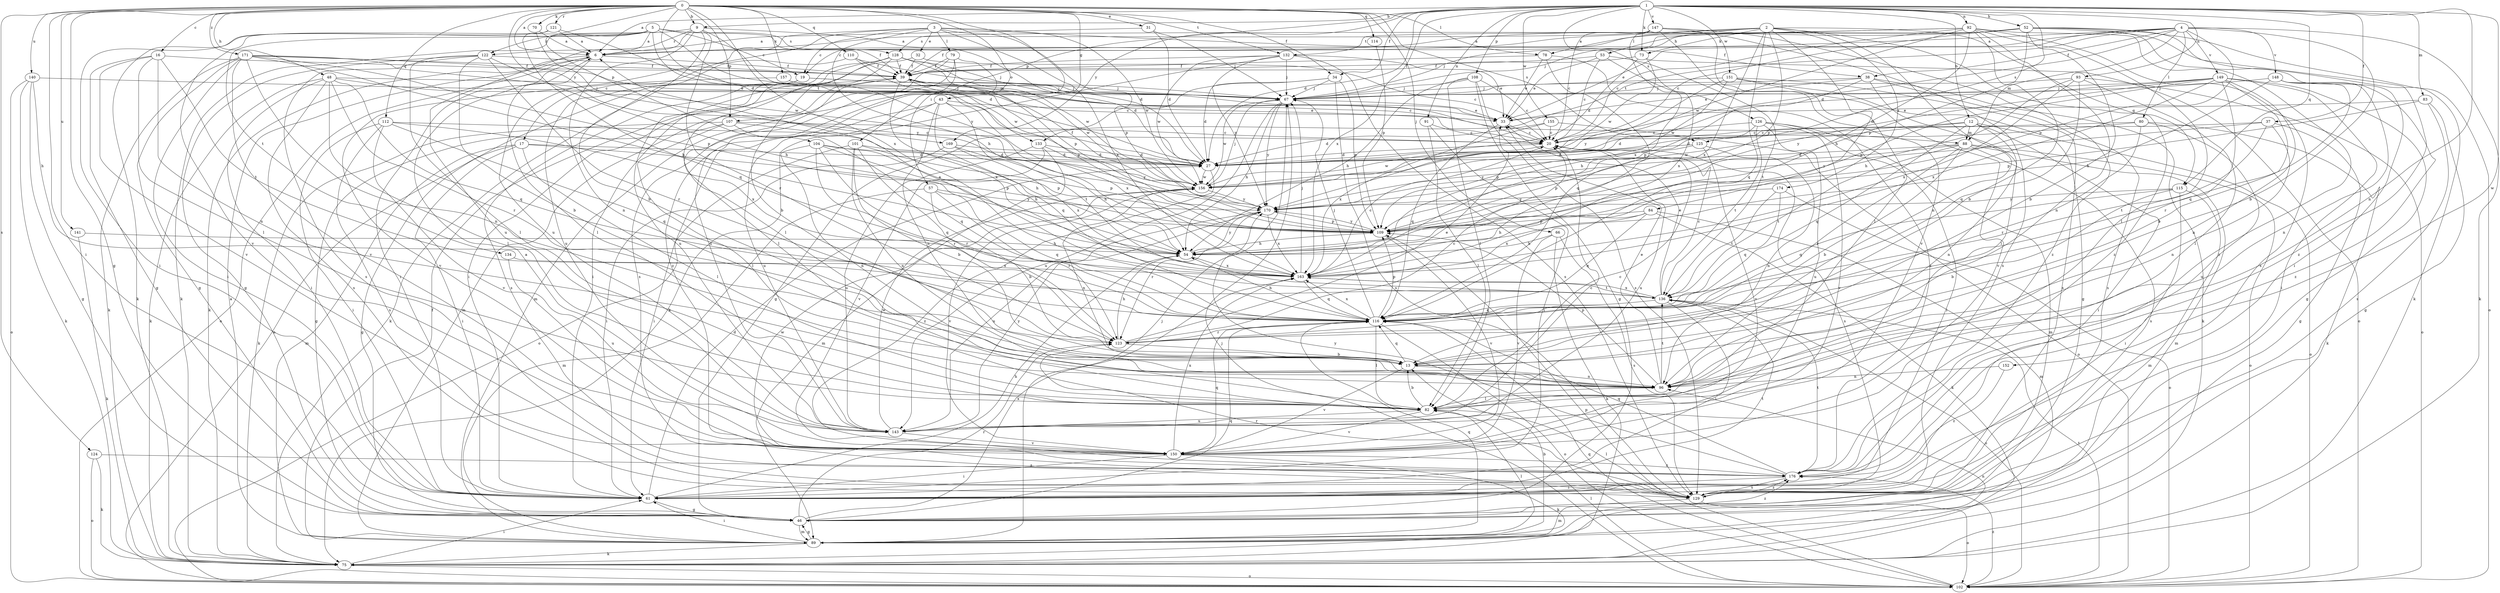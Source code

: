 strict digraph  {
0;
1;
2;
3;
4;
5;
6;
9;
12;
13;
16;
17;
19;
20;
27;
31;
32;
33;
34;
37;
38;
39;
43;
46;
48;
52;
53;
54;
57;
61;
66;
67;
70;
73;
75;
78;
79;
80;
82;
83;
84;
88;
89;
91;
92;
93;
96;
101;
102;
104;
107;
108;
109;
110;
112;
114;
115;
116;
121;
122;
123;
124;
125;
126;
128;
129;
132;
133;
134;
136;
140;
141;
143;
147;
148;
149;
150;
151;
152;
155;
156;
157;
163;
169;
170;
171;
174;
176;
0 -> 6  [label=a];
0 -> 9  [label=b];
0 -> 16  [label=c];
0 -> 27  [label=d];
0 -> 31  [label=e];
0 -> 34  [label=f];
0 -> 43  [label=g];
0 -> 46  [label=g];
0 -> 48  [label=h];
0 -> 57  [label=i];
0 -> 61  [label=i];
0 -> 66  [label=j];
0 -> 70  [label=k];
0 -> 78  [label=l];
0 -> 101  [label=o];
0 -> 104  [label=p];
0 -> 107  [label=p];
0 -> 110  [label=q];
0 -> 112  [label=q];
0 -> 114  [label=q];
0 -> 121  [label=r];
0 -> 124  [label=s];
0 -> 125  [label=s];
0 -> 132  [label=t];
0 -> 140  [label=u];
0 -> 141  [label=u];
0 -> 157  [label=x];
0 -> 163  [label=x];
0 -> 169  [label=y];
0 -> 171  [label=z];
1 -> 6  [label=a];
1 -> 9  [label=b];
1 -> 12  [label=b];
1 -> 27  [label=d];
1 -> 34  [label=f];
1 -> 37  [label=f];
1 -> 52  [label=h];
1 -> 73  [label=k];
1 -> 83  [label=m];
1 -> 91  [label=n];
1 -> 92  [label=n];
1 -> 93  [label=n];
1 -> 96  [label=n];
1 -> 107  [label=p];
1 -> 108  [label=p];
1 -> 115  [label=q];
1 -> 125  [label=s];
1 -> 126  [label=s];
1 -> 147  [label=v];
1 -> 151  [label=w];
1 -> 152  [label=w];
1 -> 155  [label=w];
1 -> 163  [label=x];
1 -> 169  [label=y];
2 -> 53  [label=h];
2 -> 73  [label=k];
2 -> 78  [label=l];
2 -> 84  [label=m];
2 -> 96  [label=n];
2 -> 109  [label=p];
2 -> 115  [label=q];
2 -> 116  [label=q];
2 -> 128  [label=s];
2 -> 132  [label=t];
2 -> 163  [label=x];
2 -> 174  [label=z];
2 -> 176  [label=z];
3 -> 17  [label=c];
3 -> 19  [label=c];
3 -> 32  [label=e];
3 -> 38  [label=f];
3 -> 54  [label=h];
3 -> 79  [label=l];
3 -> 109  [label=p];
3 -> 143  [label=u];
3 -> 156  [label=w];
3 -> 163  [label=x];
4 -> 6  [label=a];
4 -> 13  [label=b];
4 -> 19  [label=c];
4 -> 27  [label=d];
4 -> 33  [label=e];
4 -> 38  [label=f];
4 -> 75  [label=k];
4 -> 80  [label=l];
4 -> 88  [label=m];
4 -> 109  [label=p];
4 -> 133  [label=t];
4 -> 148  [label=v];
4 -> 149  [label=v];
5 -> 6  [label=a];
5 -> 19  [label=c];
5 -> 39  [label=f];
5 -> 61  [label=i];
5 -> 88  [label=m];
5 -> 122  [label=r];
5 -> 128  [label=s];
5 -> 133  [label=t];
5 -> 134  [label=t];
5 -> 150  [label=v];
6 -> 39  [label=f];
6 -> 61  [label=i];
6 -> 75  [label=k];
6 -> 82  [label=l];
6 -> 102  [label=o];
9 -> 13  [label=b];
9 -> 27  [label=d];
9 -> 75  [label=k];
9 -> 96  [label=n];
9 -> 122  [label=r];
9 -> 123  [label=r];
9 -> 143  [label=u];
9 -> 170  [label=y];
12 -> 27  [label=d];
12 -> 61  [label=i];
12 -> 88  [label=m];
12 -> 96  [label=n];
12 -> 102  [label=o];
12 -> 116  [label=q];
12 -> 156  [label=w];
13 -> 96  [label=n];
13 -> 116  [label=q];
13 -> 150  [label=v];
16 -> 39  [label=f];
16 -> 46  [label=g];
16 -> 82  [label=l];
16 -> 96  [label=n];
16 -> 136  [label=t];
16 -> 150  [label=v];
17 -> 27  [label=d];
17 -> 46  [label=g];
17 -> 61  [label=i];
17 -> 82  [label=l];
17 -> 89  [label=m];
17 -> 109  [label=p];
19 -> 33  [label=e];
19 -> 67  [label=j];
19 -> 75  [label=k];
19 -> 102  [label=o];
19 -> 129  [label=s];
20 -> 27  [label=d];
20 -> 129  [label=s];
20 -> 143  [label=u];
20 -> 156  [label=w];
27 -> 156  [label=w];
27 -> 176  [label=z];
31 -> 6  [label=a];
31 -> 27  [label=d];
31 -> 67  [label=j];
32 -> 20  [label=c];
32 -> 39  [label=f];
32 -> 61  [label=i];
33 -> 20  [label=c];
33 -> 116  [label=q];
34 -> 27  [label=d];
34 -> 46  [label=g];
34 -> 67  [label=j];
34 -> 109  [label=p];
34 -> 129  [label=s];
37 -> 20  [label=c];
37 -> 46  [label=g];
37 -> 96  [label=n];
37 -> 136  [label=t];
37 -> 170  [label=y];
38 -> 33  [label=e];
38 -> 67  [label=j];
38 -> 75  [label=k];
38 -> 82  [label=l];
38 -> 109  [label=p];
38 -> 129  [label=s];
39 -> 67  [label=j];
39 -> 82  [label=l];
39 -> 89  [label=m];
39 -> 109  [label=p];
39 -> 156  [label=w];
39 -> 163  [label=x];
43 -> 33  [label=e];
43 -> 96  [label=n];
43 -> 102  [label=o];
43 -> 116  [label=q];
43 -> 136  [label=t];
43 -> 143  [label=u];
43 -> 163  [label=x];
46 -> 89  [label=m];
46 -> 116  [label=q];
46 -> 123  [label=r];
46 -> 163  [label=x];
46 -> 176  [label=z];
48 -> 20  [label=c];
48 -> 61  [label=i];
48 -> 67  [label=j];
48 -> 75  [label=k];
48 -> 82  [label=l];
48 -> 116  [label=q];
48 -> 123  [label=r];
48 -> 129  [label=s];
52 -> 6  [label=a];
52 -> 13  [label=b];
52 -> 20  [label=c];
52 -> 39  [label=f];
52 -> 61  [label=i];
52 -> 67  [label=j];
52 -> 75  [label=k];
52 -> 102  [label=o];
52 -> 109  [label=p];
52 -> 176  [label=z];
53 -> 20  [label=c];
53 -> 33  [label=e];
53 -> 39  [label=f];
53 -> 136  [label=t];
53 -> 163  [label=x];
54 -> 163  [label=x];
54 -> 170  [label=y];
57 -> 13  [label=b];
57 -> 89  [label=m];
57 -> 116  [label=q];
57 -> 123  [label=r];
57 -> 170  [label=y];
61 -> 27  [label=d];
61 -> 46  [label=g];
61 -> 54  [label=h];
61 -> 136  [label=t];
66 -> 54  [label=h];
66 -> 75  [label=k];
66 -> 129  [label=s];
66 -> 150  [label=v];
67 -> 33  [label=e];
67 -> 54  [label=h];
67 -> 143  [label=u];
67 -> 156  [label=w];
67 -> 170  [label=y];
70 -> 6  [label=a];
70 -> 156  [label=w];
73 -> 27  [label=d];
73 -> 39  [label=f];
73 -> 102  [label=o];
73 -> 156  [label=w];
75 -> 61  [label=i];
75 -> 96  [label=n];
75 -> 102  [label=o];
78 -> 33  [label=e];
78 -> 39  [label=f];
78 -> 116  [label=q];
78 -> 176  [label=z];
79 -> 39  [label=f];
79 -> 89  [label=m];
79 -> 129  [label=s];
79 -> 143  [label=u];
79 -> 176  [label=z];
80 -> 20  [label=c];
80 -> 27  [label=d];
80 -> 75  [label=k];
80 -> 123  [label=r];
80 -> 143  [label=u];
82 -> 13  [label=b];
82 -> 20  [label=c];
82 -> 143  [label=u];
82 -> 150  [label=v];
83 -> 33  [label=e];
83 -> 46  [label=g];
83 -> 109  [label=p];
83 -> 129  [label=s];
84 -> 54  [label=h];
84 -> 75  [label=k];
84 -> 89  [label=m];
84 -> 109  [label=p];
84 -> 116  [label=q];
84 -> 163  [label=x];
88 -> 13  [label=b];
88 -> 27  [label=d];
88 -> 89  [label=m];
88 -> 102  [label=o];
88 -> 123  [label=r];
88 -> 129  [label=s];
88 -> 136  [label=t];
88 -> 170  [label=y];
89 -> 6  [label=a];
89 -> 13  [label=b];
89 -> 39  [label=f];
89 -> 46  [label=g];
89 -> 61  [label=i];
89 -> 67  [label=j];
89 -> 75  [label=k];
89 -> 82  [label=l];
89 -> 116  [label=q];
91 -> 20  [label=c];
91 -> 61  [label=i];
91 -> 82  [label=l];
92 -> 6  [label=a];
92 -> 13  [label=b];
92 -> 20  [label=c];
92 -> 54  [label=h];
92 -> 67  [label=j];
92 -> 82  [label=l];
92 -> 96  [label=n];
92 -> 129  [label=s];
92 -> 156  [label=w];
92 -> 176  [label=z];
93 -> 54  [label=h];
93 -> 67  [label=j];
93 -> 82  [label=l];
93 -> 102  [label=o];
93 -> 116  [label=q];
93 -> 163  [label=x];
96 -> 33  [label=e];
96 -> 82  [label=l];
96 -> 109  [label=p];
96 -> 136  [label=t];
101 -> 13  [label=b];
101 -> 27  [label=d];
101 -> 61  [label=i];
101 -> 96  [label=n];
101 -> 109  [label=p];
101 -> 123  [label=r];
102 -> 67  [label=j];
102 -> 82  [label=l];
102 -> 109  [label=p];
102 -> 116  [label=q];
102 -> 136  [label=t];
102 -> 176  [label=z];
104 -> 27  [label=d];
104 -> 54  [label=h];
104 -> 96  [label=n];
104 -> 109  [label=p];
104 -> 116  [label=q];
104 -> 123  [label=r];
107 -> 20  [label=c];
107 -> 46  [label=g];
107 -> 54  [label=h];
107 -> 75  [label=k];
107 -> 82  [label=l];
107 -> 116  [label=q];
108 -> 20  [label=c];
108 -> 46  [label=g];
108 -> 54  [label=h];
108 -> 67  [label=j];
108 -> 82  [label=l];
108 -> 129  [label=s];
109 -> 54  [label=h];
109 -> 150  [label=v];
109 -> 170  [label=y];
110 -> 39  [label=f];
110 -> 67  [label=j];
110 -> 143  [label=u];
110 -> 156  [label=w];
112 -> 20  [label=c];
112 -> 61  [label=i];
112 -> 116  [label=q];
112 -> 129  [label=s];
112 -> 150  [label=v];
112 -> 163  [label=x];
114 -> 109  [label=p];
115 -> 13  [label=b];
115 -> 61  [label=i];
115 -> 89  [label=m];
115 -> 116  [label=q];
115 -> 170  [label=y];
116 -> 54  [label=h];
116 -> 67  [label=j];
116 -> 82  [label=l];
116 -> 102  [label=o];
116 -> 109  [label=p];
116 -> 123  [label=r];
116 -> 163  [label=x];
121 -> 6  [label=a];
121 -> 27  [label=d];
121 -> 75  [label=k];
121 -> 116  [label=q];
122 -> 13  [label=b];
122 -> 39  [label=f];
122 -> 46  [label=g];
122 -> 54  [label=h];
122 -> 82  [label=l];
122 -> 123  [label=r];
122 -> 129  [label=s];
123 -> 13  [label=b];
123 -> 20  [label=c];
123 -> 33  [label=e];
123 -> 54  [label=h];
124 -> 75  [label=k];
124 -> 102  [label=o];
124 -> 176  [label=z];
125 -> 27  [label=d];
125 -> 96  [label=n];
125 -> 109  [label=p];
125 -> 150  [label=v];
126 -> 20  [label=c];
126 -> 61  [label=i];
126 -> 89  [label=m];
126 -> 109  [label=p];
126 -> 136  [label=t];
126 -> 143  [label=u];
126 -> 150  [label=v];
128 -> 13  [label=b];
128 -> 27  [label=d];
128 -> 39  [label=f];
128 -> 61  [label=i];
128 -> 82  [label=l];
128 -> 109  [label=p];
128 -> 143  [label=u];
128 -> 156  [label=w];
129 -> 82  [label=l];
129 -> 89  [label=m];
129 -> 102  [label=o];
129 -> 123  [label=r];
129 -> 176  [label=z];
132 -> 33  [label=e];
132 -> 39  [label=f];
132 -> 67  [label=j];
132 -> 75  [label=k];
132 -> 129  [label=s];
132 -> 156  [label=w];
132 -> 170  [label=y];
133 -> 27  [label=d];
133 -> 89  [label=m];
133 -> 143  [label=u];
133 -> 150  [label=v];
133 -> 170  [label=y];
134 -> 143  [label=u];
134 -> 163  [label=x];
136 -> 6  [label=a];
136 -> 20  [label=c];
136 -> 33  [label=e];
136 -> 61  [label=i];
136 -> 102  [label=o];
136 -> 116  [label=q];
136 -> 163  [label=x];
140 -> 46  [label=g];
140 -> 54  [label=h];
140 -> 67  [label=j];
140 -> 75  [label=k];
140 -> 102  [label=o];
141 -> 54  [label=h];
141 -> 75  [label=k];
143 -> 20  [label=c];
143 -> 150  [label=v];
143 -> 156  [label=w];
143 -> 170  [label=y];
147 -> 6  [label=a];
147 -> 20  [label=c];
147 -> 82  [label=l];
147 -> 129  [label=s];
147 -> 150  [label=v];
147 -> 163  [label=x];
147 -> 176  [label=z];
148 -> 54  [label=h];
148 -> 67  [label=j];
148 -> 96  [label=n];
148 -> 116  [label=q];
148 -> 176  [label=z];
149 -> 13  [label=b];
149 -> 46  [label=g];
149 -> 61  [label=i];
149 -> 67  [label=j];
149 -> 96  [label=n];
149 -> 109  [label=p];
149 -> 123  [label=r];
149 -> 156  [label=w];
149 -> 163  [label=x];
149 -> 170  [label=y];
150 -> 6  [label=a];
150 -> 61  [label=i];
150 -> 75  [label=k];
150 -> 116  [label=q];
150 -> 163  [label=x];
150 -> 176  [label=z];
151 -> 46  [label=g];
151 -> 54  [label=h];
151 -> 67  [label=j];
151 -> 129  [label=s];
151 -> 150  [label=v];
151 -> 170  [label=y];
152 -> 96  [label=n];
152 -> 176  [label=z];
155 -> 20  [label=c];
155 -> 27  [label=d];
155 -> 102  [label=o];
155 -> 163  [label=x];
156 -> 39  [label=f];
156 -> 67  [label=j];
156 -> 96  [label=n];
156 -> 150  [label=v];
156 -> 170  [label=y];
157 -> 20  [label=c];
157 -> 67  [label=j];
157 -> 150  [label=v];
163 -> 20  [label=c];
163 -> 67  [label=j];
163 -> 116  [label=q];
163 -> 136  [label=t];
169 -> 27  [label=d];
169 -> 54  [label=h];
169 -> 61  [label=i];
169 -> 163  [label=x];
170 -> 109  [label=p];
170 -> 123  [label=r];
170 -> 143  [label=u];
170 -> 163  [label=x];
171 -> 33  [label=e];
171 -> 39  [label=f];
171 -> 46  [label=g];
171 -> 54  [label=h];
171 -> 61  [label=i];
171 -> 75  [label=k];
171 -> 96  [label=n];
171 -> 109  [label=p];
171 -> 150  [label=v];
171 -> 170  [label=y];
174 -> 102  [label=o];
174 -> 116  [label=q];
174 -> 136  [label=t];
174 -> 170  [label=y];
176 -> 61  [label=i];
176 -> 116  [label=q];
176 -> 129  [label=s];
176 -> 136  [label=t];
176 -> 156  [label=w];
176 -> 170  [label=y];
}
